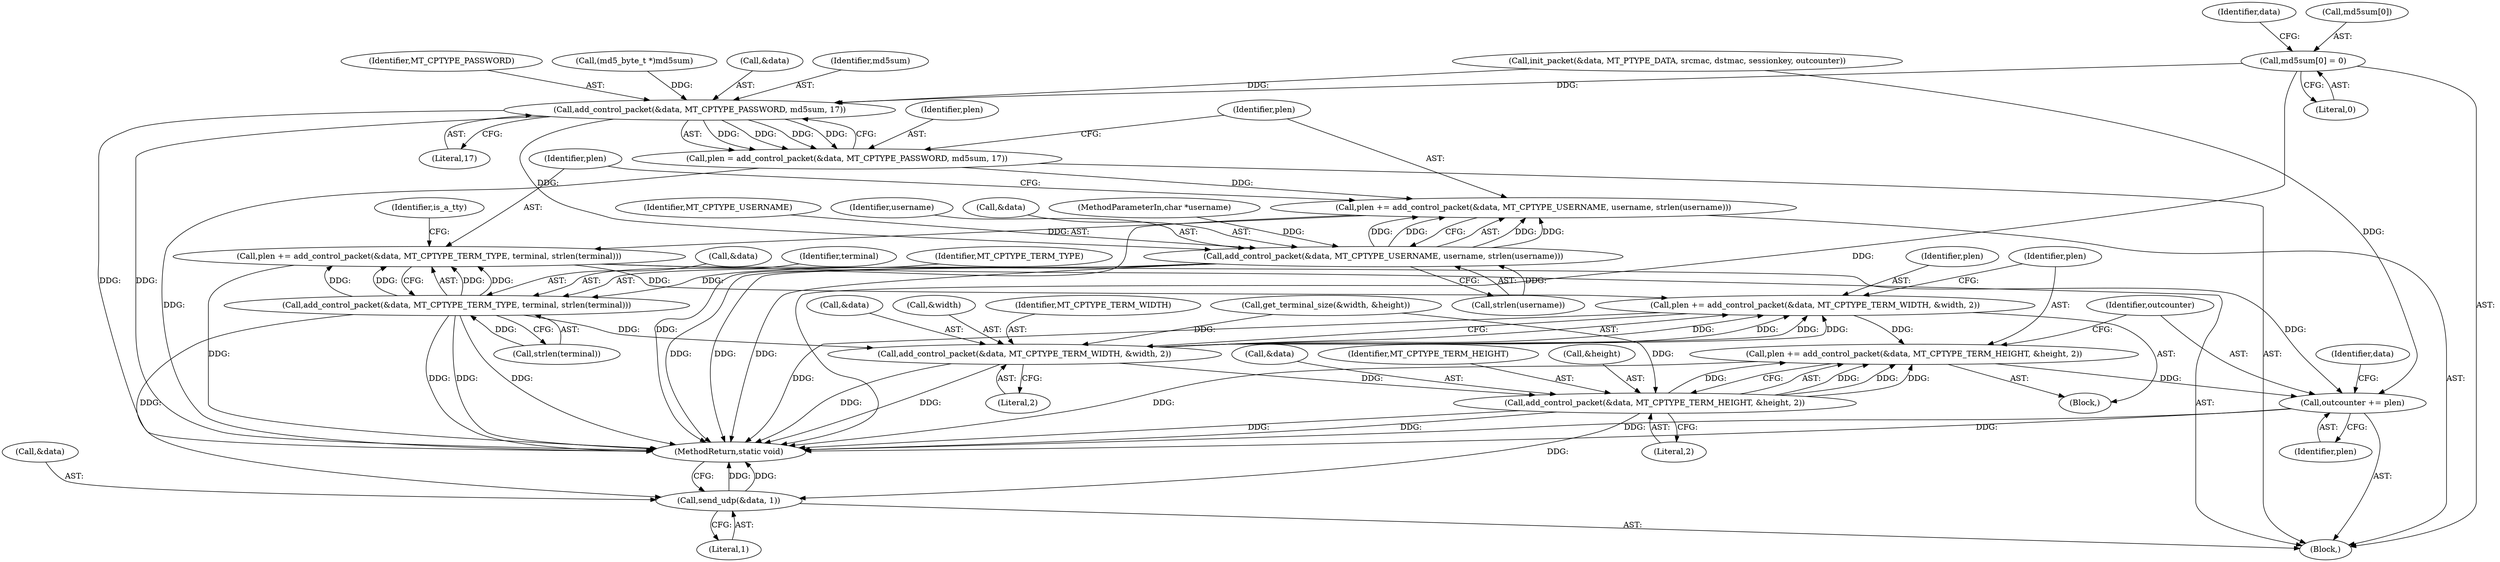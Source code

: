 digraph "0_MAC-Telnet_b69d11727d4f0f8cf719c79e3fb700f55ca03e9a_0@array" {
"1000183" [label="(Call,md5sum[0] = 0)"];
"1000198" [label="(Call,add_control_packet(&data, MT_CPTYPE_PASSWORD, md5sum, 17))"];
"1000196" [label="(Call,plen = add_control_packet(&data, MT_CPTYPE_PASSWORD, md5sum, 17))"];
"1000204" [label="(Call,plen += add_control_packet(&data, MT_CPTYPE_USERNAME, username, strlen(username)))"];
"1000213" [label="(Call,plen += add_control_packet(&data, MT_CPTYPE_TERM_TYPE, terminal, strlen(terminal)))"];
"1000242" [label="(Call,plen += add_control_packet(&data, MT_CPTYPE_TERM_WIDTH, &width, 2))"];
"1000251" [label="(Call,plen += add_control_packet(&data, MT_CPTYPE_TERM_HEIGHT, &height, 2))"];
"1000260" [label="(Call,outcounter += plen)"];
"1000206" [label="(Call,add_control_packet(&data, MT_CPTYPE_USERNAME, username, strlen(username)))"];
"1000215" [label="(Call,add_control_packet(&data, MT_CPTYPE_TERM_TYPE, terminal, strlen(terminal)))"];
"1000244" [label="(Call,add_control_packet(&data, MT_CPTYPE_TERM_WIDTH, &width, 2))"];
"1000253" [label="(Call,add_control_packet(&data, MT_CPTYPE_TERM_HEIGHT, &height, 2))"];
"1000263" [label="(Call,send_udp(&data, 1))"];
"1000197" [label="(Identifier,plen)"];
"1000260" [label="(Call,outcounter += plen)"];
"1000243" [label="(Identifier,plen)"];
"1000219" [label="(Identifier,terminal)"];
"1000254" [label="(Call,&data)"];
"1000242" [label="(Call,plen += add_control_packet(&data, MT_CPTYPE_TERM_WIDTH, &width, 2))"];
"1000183" [label="(Call,md5sum[0] = 0)"];
"1000251" [label="(Call,plen += add_control_packet(&data, MT_CPTYPE_TERM_HEIGHT, &height, 2))"];
"1000245" [label="(Call,&data)"];
"1000179" [label="(Call,(md5_byte_t *)md5sum)"];
"1000263" [label="(Call,send_udp(&data, 1))"];
"1000214" [label="(Identifier,plen)"];
"1000218" [label="(Identifier,MT_CPTYPE_TERM_TYPE)"];
"1000256" [label="(Identifier,MT_CPTYPE_TERM_HEIGHT)"];
"1000233" [label="(Block,)"];
"1000266" [label="(Literal,1)"];
"1000206" [label="(Call,add_control_packet(&data, MT_CPTYPE_USERNAME, username, strlen(username)))"];
"1000187" [label="(Literal,0)"];
"1000248" [label="(Call,&width)"];
"1000207" [label="(Call,&data)"];
"1000213" [label="(Call,plen += add_control_packet(&data, MT_CPTYPE_TERM_TYPE, terminal, strlen(terminal)))"];
"1000107" [label="(MethodParameterIn,char *username)"];
"1000205" [label="(Identifier,plen)"];
"1000252" [label="(Identifier,plen)"];
"1000262" [label="(Identifier,plen)"];
"1000198" [label="(Call,add_control_packet(&data, MT_CPTYPE_PASSWORD, md5sum, 17))"];
"1000224" [label="(Identifier,is_a_tty)"];
"1000209" [label="(Identifier,MT_CPTYPE_USERNAME)"];
"1000203" [label="(Literal,17)"];
"1000109" [label="(Block,)"];
"1000226" [label="(Call,get_terminal_size(&width, &height))"];
"1000210" [label="(Identifier,username)"];
"1000244" [label="(Call,add_control_packet(&data, MT_CPTYPE_TERM_WIDTH, &width, 2))"];
"1000215" [label="(Call,add_control_packet(&data, MT_CPTYPE_TERM_TYPE, terminal, strlen(terminal)))"];
"1000253" [label="(Call,add_control_packet(&data, MT_CPTYPE_TERM_HEIGHT, &height, 2))"];
"1000264" [label="(Call,&data)"];
"1000190" [label="(Identifier,data)"];
"1000199" [label="(Call,&data)"];
"1000267" [label="(MethodReturn,static void)"];
"1000261" [label="(Identifier,outcounter)"];
"1000202" [label="(Identifier,md5sum)"];
"1000188" [label="(Call,init_packet(&data, MT_PTYPE_DATA, srcmac, dstmac, sessionkey, outcounter))"];
"1000265" [label="(Identifier,data)"];
"1000216" [label="(Call,&data)"];
"1000204" [label="(Call,plen += add_control_packet(&data, MT_CPTYPE_USERNAME, username, strlen(username)))"];
"1000220" [label="(Call,strlen(terminal))"];
"1000201" [label="(Identifier,MT_CPTYPE_PASSWORD)"];
"1000247" [label="(Identifier,MT_CPTYPE_TERM_WIDTH)"];
"1000259" [label="(Literal,2)"];
"1000184" [label="(Call,md5sum[0])"];
"1000196" [label="(Call,plen = add_control_packet(&data, MT_CPTYPE_PASSWORD, md5sum, 17))"];
"1000250" [label="(Literal,2)"];
"1000257" [label="(Call,&height)"];
"1000211" [label="(Call,strlen(username))"];
"1000183" -> "1000109"  [label="AST: "];
"1000183" -> "1000187"  [label="CFG: "];
"1000184" -> "1000183"  [label="AST: "];
"1000187" -> "1000183"  [label="AST: "];
"1000190" -> "1000183"  [label="CFG: "];
"1000183" -> "1000267"  [label="DDG: "];
"1000183" -> "1000198"  [label="DDG: "];
"1000198" -> "1000196"  [label="AST: "];
"1000198" -> "1000203"  [label="CFG: "];
"1000199" -> "1000198"  [label="AST: "];
"1000201" -> "1000198"  [label="AST: "];
"1000202" -> "1000198"  [label="AST: "];
"1000203" -> "1000198"  [label="AST: "];
"1000196" -> "1000198"  [label="CFG: "];
"1000198" -> "1000267"  [label="DDG: "];
"1000198" -> "1000267"  [label="DDG: "];
"1000198" -> "1000196"  [label="DDG: "];
"1000198" -> "1000196"  [label="DDG: "];
"1000198" -> "1000196"  [label="DDG: "];
"1000198" -> "1000196"  [label="DDG: "];
"1000188" -> "1000198"  [label="DDG: "];
"1000179" -> "1000198"  [label="DDG: "];
"1000198" -> "1000206"  [label="DDG: "];
"1000196" -> "1000109"  [label="AST: "];
"1000197" -> "1000196"  [label="AST: "];
"1000205" -> "1000196"  [label="CFG: "];
"1000196" -> "1000267"  [label="DDG: "];
"1000196" -> "1000204"  [label="DDG: "];
"1000204" -> "1000109"  [label="AST: "];
"1000204" -> "1000206"  [label="CFG: "];
"1000205" -> "1000204"  [label="AST: "];
"1000206" -> "1000204"  [label="AST: "];
"1000214" -> "1000204"  [label="CFG: "];
"1000204" -> "1000267"  [label="DDG: "];
"1000206" -> "1000204"  [label="DDG: "];
"1000206" -> "1000204"  [label="DDG: "];
"1000206" -> "1000204"  [label="DDG: "];
"1000206" -> "1000204"  [label="DDG: "];
"1000204" -> "1000213"  [label="DDG: "];
"1000213" -> "1000109"  [label="AST: "];
"1000213" -> "1000215"  [label="CFG: "];
"1000214" -> "1000213"  [label="AST: "];
"1000215" -> "1000213"  [label="AST: "];
"1000224" -> "1000213"  [label="CFG: "];
"1000213" -> "1000267"  [label="DDG: "];
"1000215" -> "1000213"  [label="DDG: "];
"1000215" -> "1000213"  [label="DDG: "];
"1000215" -> "1000213"  [label="DDG: "];
"1000215" -> "1000213"  [label="DDG: "];
"1000213" -> "1000242"  [label="DDG: "];
"1000213" -> "1000260"  [label="DDG: "];
"1000242" -> "1000233"  [label="AST: "];
"1000242" -> "1000244"  [label="CFG: "];
"1000243" -> "1000242"  [label="AST: "];
"1000244" -> "1000242"  [label="AST: "];
"1000252" -> "1000242"  [label="CFG: "];
"1000242" -> "1000267"  [label="DDG: "];
"1000244" -> "1000242"  [label="DDG: "];
"1000244" -> "1000242"  [label="DDG: "];
"1000244" -> "1000242"  [label="DDG: "];
"1000244" -> "1000242"  [label="DDG: "];
"1000242" -> "1000251"  [label="DDG: "];
"1000251" -> "1000233"  [label="AST: "];
"1000251" -> "1000253"  [label="CFG: "];
"1000252" -> "1000251"  [label="AST: "];
"1000253" -> "1000251"  [label="AST: "];
"1000261" -> "1000251"  [label="CFG: "];
"1000251" -> "1000267"  [label="DDG: "];
"1000253" -> "1000251"  [label="DDG: "];
"1000253" -> "1000251"  [label="DDG: "];
"1000253" -> "1000251"  [label="DDG: "];
"1000253" -> "1000251"  [label="DDG: "];
"1000251" -> "1000260"  [label="DDG: "];
"1000260" -> "1000109"  [label="AST: "];
"1000260" -> "1000262"  [label="CFG: "];
"1000261" -> "1000260"  [label="AST: "];
"1000262" -> "1000260"  [label="AST: "];
"1000265" -> "1000260"  [label="CFG: "];
"1000260" -> "1000267"  [label="DDG: "];
"1000260" -> "1000267"  [label="DDG: "];
"1000188" -> "1000260"  [label="DDG: "];
"1000206" -> "1000211"  [label="CFG: "];
"1000207" -> "1000206"  [label="AST: "];
"1000209" -> "1000206"  [label="AST: "];
"1000210" -> "1000206"  [label="AST: "];
"1000211" -> "1000206"  [label="AST: "];
"1000206" -> "1000267"  [label="DDG: "];
"1000206" -> "1000267"  [label="DDG: "];
"1000206" -> "1000267"  [label="DDG: "];
"1000211" -> "1000206"  [label="DDG: "];
"1000107" -> "1000206"  [label="DDG: "];
"1000206" -> "1000215"  [label="DDG: "];
"1000215" -> "1000220"  [label="CFG: "];
"1000216" -> "1000215"  [label="AST: "];
"1000218" -> "1000215"  [label="AST: "];
"1000219" -> "1000215"  [label="AST: "];
"1000220" -> "1000215"  [label="AST: "];
"1000215" -> "1000267"  [label="DDG: "];
"1000215" -> "1000267"  [label="DDG: "];
"1000215" -> "1000267"  [label="DDG: "];
"1000220" -> "1000215"  [label="DDG: "];
"1000215" -> "1000244"  [label="DDG: "];
"1000215" -> "1000263"  [label="DDG: "];
"1000244" -> "1000250"  [label="CFG: "];
"1000245" -> "1000244"  [label="AST: "];
"1000247" -> "1000244"  [label="AST: "];
"1000248" -> "1000244"  [label="AST: "];
"1000250" -> "1000244"  [label="AST: "];
"1000244" -> "1000267"  [label="DDG: "];
"1000244" -> "1000267"  [label="DDG: "];
"1000226" -> "1000244"  [label="DDG: "];
"1000244" -> "1000253"  [label="DDG: "];
"1000253" -> "1000259"  [label="CFG: "];
"1000254" -> "1000253"  [label="AST: "];
"1000256" -> "1000253"  [label="AST: "];
"1000257" -> "1000253"  [label="AST: "];
"1000259" -> "1000253"  [label="AST: "];
"1000253" -> "1000267"  [label="DDG: "];
"1000253" -> "1000267"  [label="DDG: "];
"1000226" -> "1000253"  [label="DDG: "];
"1000253" -> "1000263"  [label="DDG: "];
"1000263" -> "1000109"  [label="AST: "];
"1000263" -> "1000266"  [label="CFG: "];
"1000264" -> "1000263"  [label="AST: "];
"1000266" -> "1000263"  [label="AST: "];
"1000267" -> "1000263"  [label="CFG: "];
"1000263" -> "1000267"  [label="DDG: "];
"1000263" -> "1000267"  [label="DDG: "];
}

